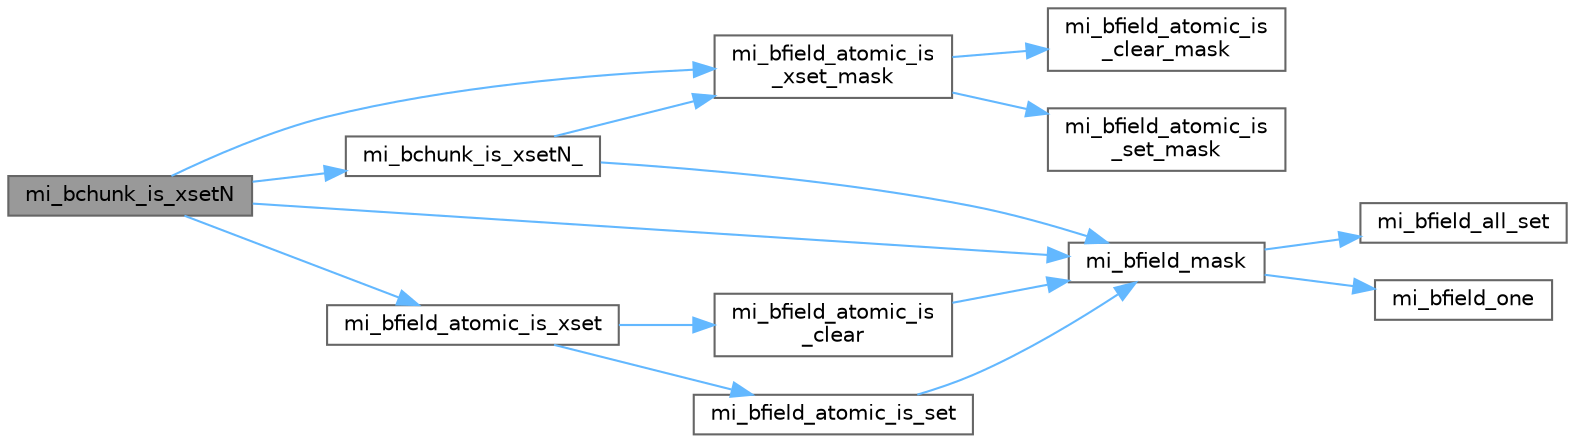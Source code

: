 digraph "mi_bchunk_is_xsetN"
{
 // LATEX_PDF_SIZE
  bgcolor="transparent";
  edge [fontname=Helvetica,fontsize=10,labelfontname=Helvetica,labelfontsize=10];
  node [fontname=Helvetica,fontsize=10,shape=box,height=0.2,width=0.4];
  rankdir="LR";
  Node1 [id="Node000001",label="mi_bchunk_is_xsetN",height=0.2,width=0.4,color="gray40", fillcolor="grey60", style="filled", fontcolor="black",tooltip=" "];
  Node1 -> Node2 [id="edge15_Node000001_Node000002",color="steelblue1",style="solid",tooltip=" "];
  Node2 [id="Node000002",label="mi_bchunk_is_xsetN_",height=0.2,width=0.4,color="grey40", fillcolor="white", style="filled",URL="$bitmap_8c.html#a07385ebbb69ea290eefe819da4e74d3f",tooltip=" "];
  Node2 -> Node3 [id="edge16_Node000002_Node000003",color="steelblue1",style="solid",tooltip=" "];
  Node3 [id="Node000003",label="mi_bfield_atomic_is\l_xset_mask",height=0.2,width=0.4,color="grey40", fillcolor="white", style="filled",URL="$bitmap_8c.html#ac5d99a264e3b1e53dcb8303da5b75507",tooltip=" "];
  Node3 -> Node4 [id="edge17_Node000003_Node000004",color="steelblue1",style="solid",tooltip=" "];
  Node4 [id="Node000004",label="mi_bfield_atomic_is\l_clear_mask",height=0.2,width=0.4,color="grey40", fillcolor="white", style="filled",URL="$bitmap_8c.html#a9aecee19df069ccd6d48714a369514c5",tooltip=" "];
  Node3 -> Node5 [id="edge18_Node000003_Node000005",color="steelblue1",style="solid",tooltip=" "];
  Node5 [id="Node000005",label="mi_bfield_atomic_is\l_set_mask",height=0.2,width=0.4,color="grey40", fillcolor="white", style="filled",URL="$bitmap_8c.html#af01dc0a9a59e0bc965a9c660b3b128ff",tooltip=" "];
  Node2 -> Node6 [id="edge19_Node000002_Node000006",color="steelblue1",style="solid",tooltip=" "];
  Node6 [id="Node000006",label="mi_bfield_mask",height=0.2,width=0.4,color="grey40", fillcolor="white", style="filled",URL="$bitmap_8c.html#aa4d08980dc8daf4bb8b950a4d4a687ef",tooltip=" "];
  Node6 -> Node7 [id="edge20_Node000006_Node000007",color="steelblue1",style="solid",tooltip=" "];
  Node7 [id="Node000007",label="mi_bfield_all_set",height=0.2,width=0.4,color="grey40", fillcolor="white", style="filled",URL="$bitmap_8c.html#a68733ed030dc38eabe23102bf17fa86d",tooltip=" "];
  Node6 -> Node8 [id="edge21_Node000006_Node000008",color="steelblue1",style="solid",tooltip=" "];
  Node8 [id="Node000008",label="mi_bfield_one",height=0.2,width=0.4,color="grey40", fillcolor="white", style="filled",URL="$bitmap_8c.html#a8e898496b41e387ca00e77eff2cc364d",tooltip=" "];
  Node1 -> Node9 [id="edge22_Node000001_Node000009",color="steelblue1",style="solid",tooltip=" "];
  Node9 [id="Node000009",label="mi_bfield_atomic_is_xset",height=0.2,width=0.4,color="grey40", fillcolor="white", style="filled",URL="$bitmap_8c.html#a707f03eca576cefd148997912dc4759a",tooltip=" "];
  Node9 -> Node10 [id="edge23_Node000009_Node000010",color="steelblue1",style="solid",tooltip=" "];
  Node10 [id="Node000010",label="mi_bfield_atomic_is\l_clear",height=0.2,width=0.4,color="grey40", fillcolor="white", style="filled",URL="$bitmap_8c.html#a3390b1df276fa17aac13dcefae49f949",tooltip=" "];
  Node10 -> Node6 [id="edge24_Node000010_Node000006",color="steelblue1",style="solid",tooltip=" "];
  Node9 -> Node11 [id="edge25_Node000009_Node000011",color="steelblue1",style="solid",tooltip=" "];
  Node11 [id="Node000011",label="mi_bfield_atomic_is_set",height=0.2,width=0.4,color="grey40", fillcolor="white", style="filled",URL="$bitmap_8c.html#aba621efc222669e8ec2e92937b5c7312",tooltip=" "];
  Node11 -> Node6 [id="edge26_Node000011_Node000006",color="steelblue1",style="solid",tooltip=" "];
  Node1 -> Node3 [id="edge27_Node000001_Node000003",color="steelblue1",style="solid",tooltip=" "];
  Node1 -> Node6 [id="edge28_Node000001_Node000006",color="steelblue1",style="solid",tooltip=" "];
}
